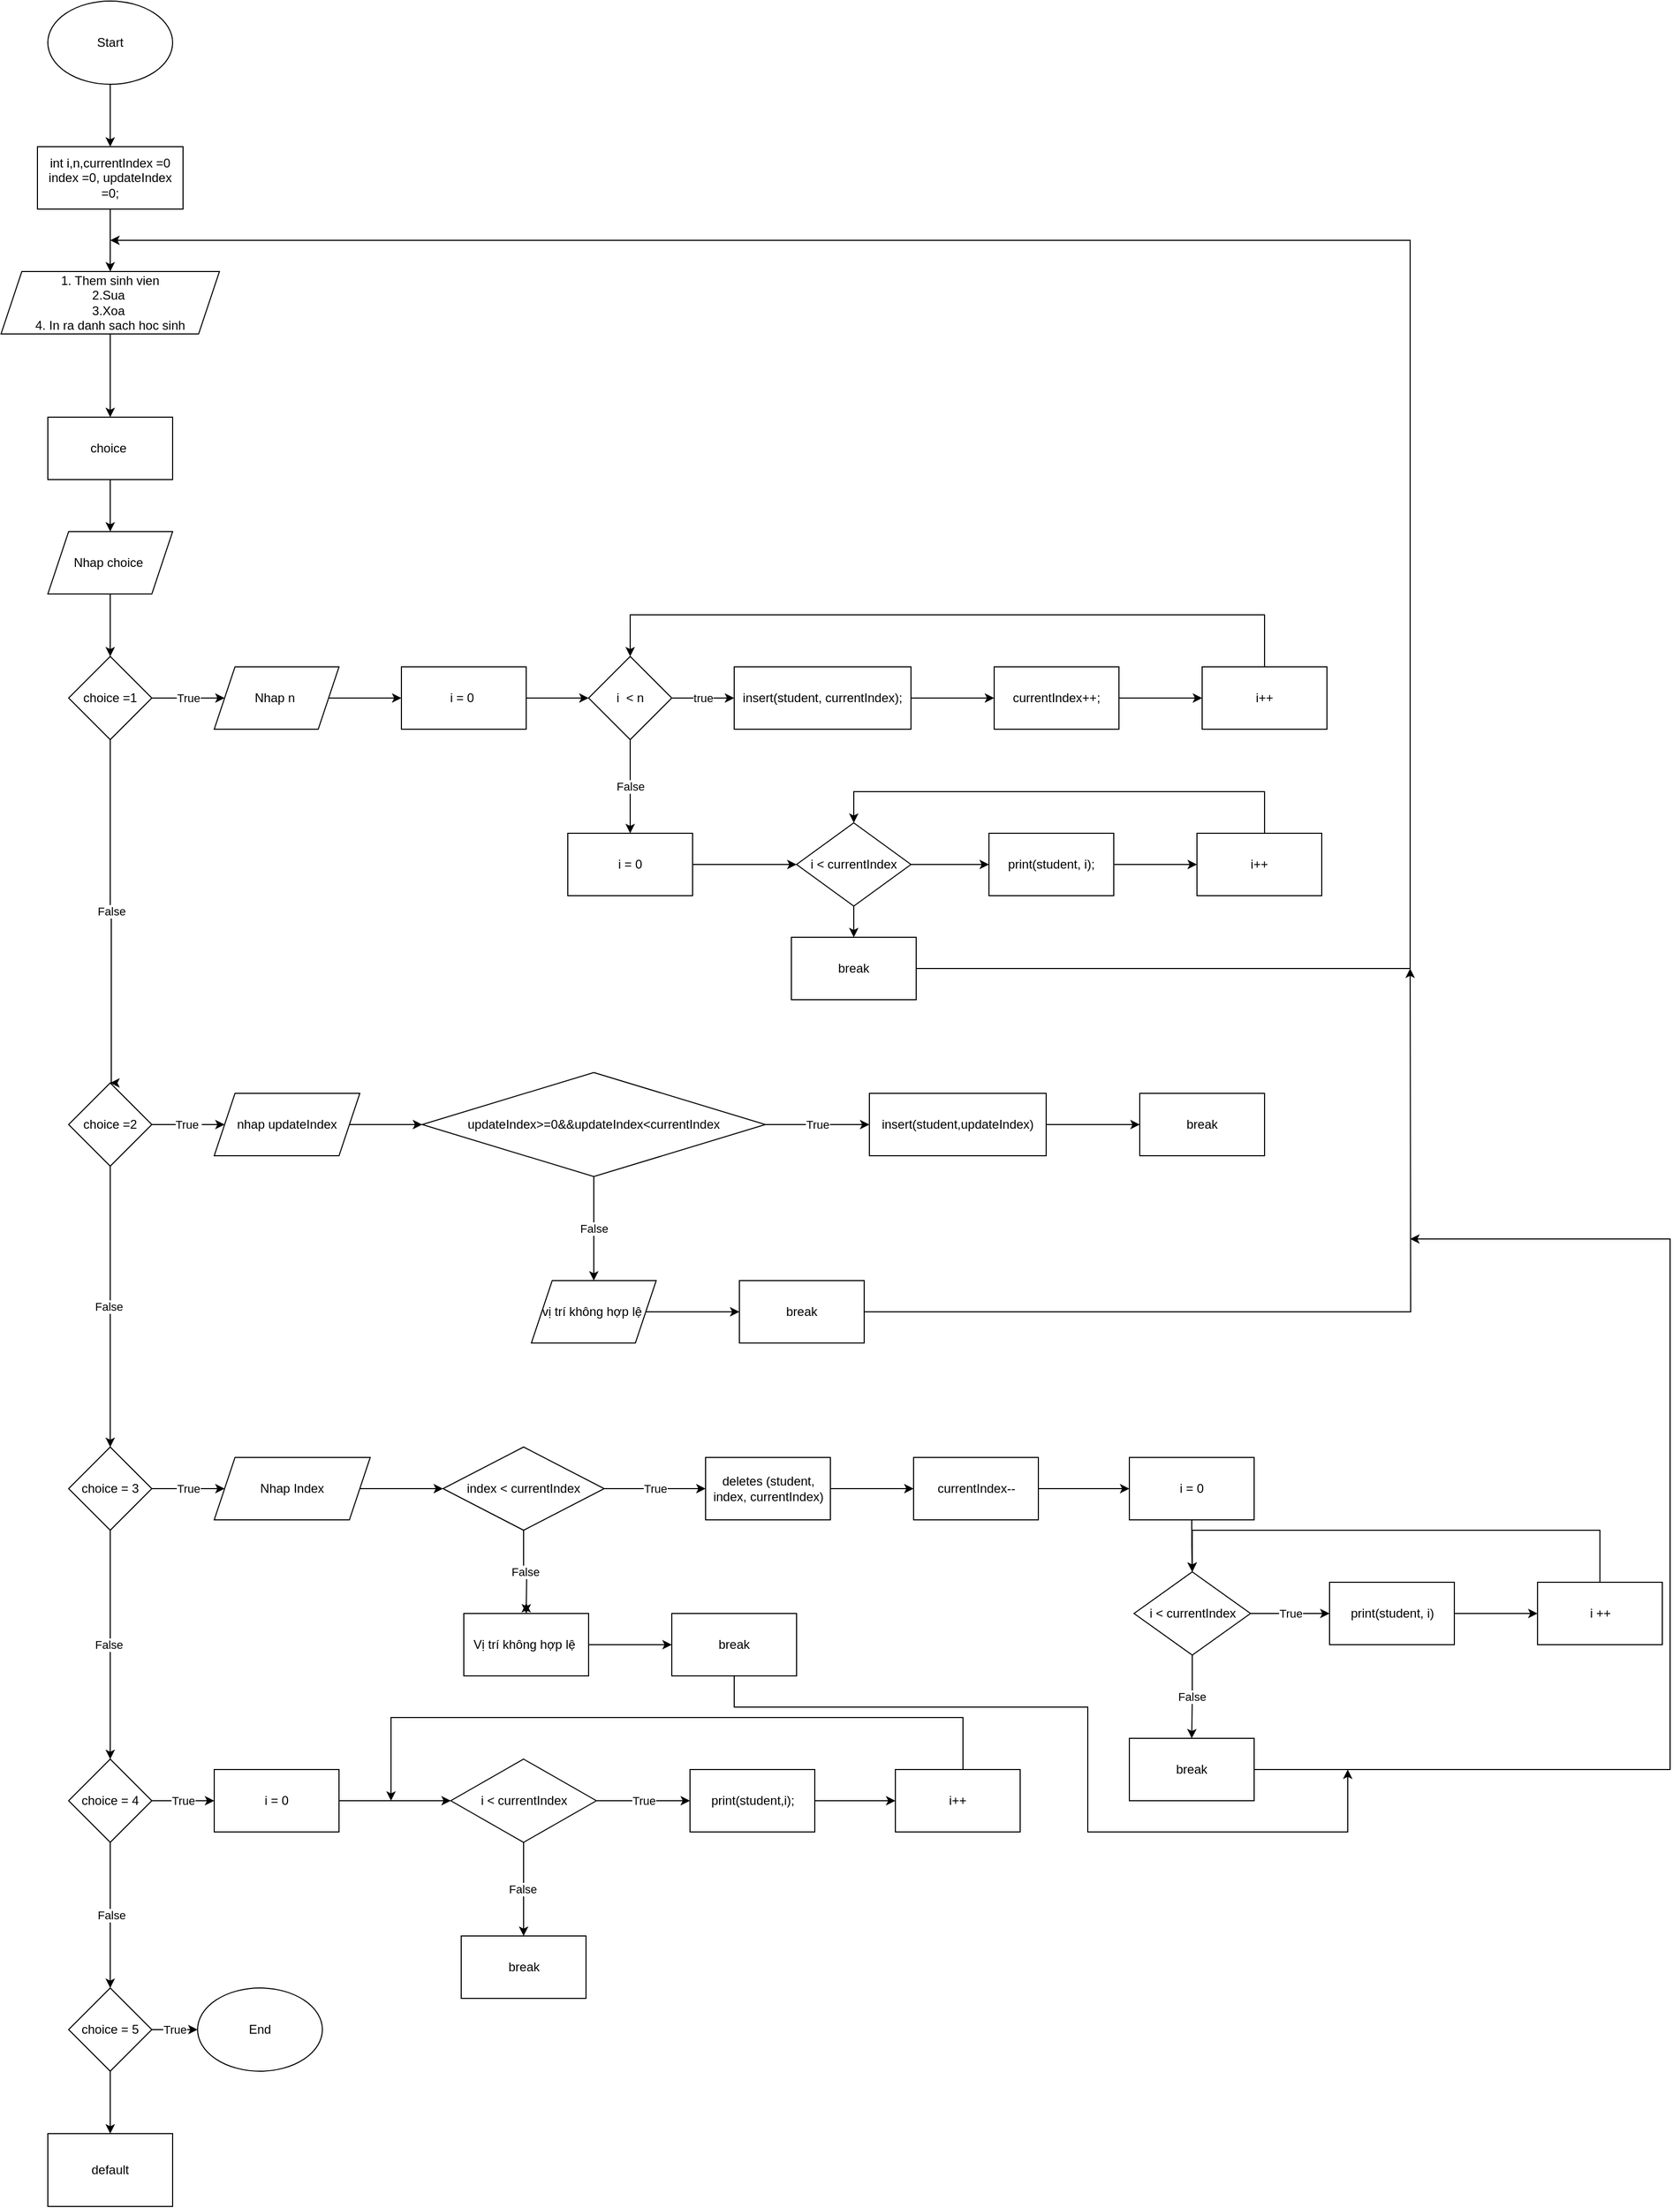 <mxfile version="22.1.5" type="device">
  <diagram name="Trang-1" id="iWsz0jh9n7OctfU43m1w">
    <mxGraphModel dx="1006" dy="559" grid="1" gridSize="10" guides="1" tooltips="1" connect="1" arrows="1" fold="1" page="1" pageScale="1" pageWidth="827" pageHeight="1169" math="0" shadow="0">
      <root>
        <mxCell id="0" />
        <mxCell id="1" parent="0" />
        <mxCell id="L2jdQKQ-KsfM_-J8jNNU-3" value="" style="edgeStyle=orthogonalEdgeStyle;rounded=0;orthogonalLoop=1;jettySize=auto;html=1;" edge="1" parent="1" source="L2jdQKQ-KsfM_-J8jNNU-1" target="L2jdQKQ-KsfM_-J8jNNU-2">
          <mxGeometry relative="1" as="geometry" />
        </mxCell>
        <mxCell id="L2jdQKQ-KsfM_-J8jNNU-1" value="Start" style="ellipse;whiteSpace=wrap;html=1;" vertex="1" parent="1">
          <mxGeometry x="270" y="10" width="120" height="80" as="geometry" />
        </mxCell>
        <mxCell id="L2jdQKQ-KsfM_-J8jNNU-5" value="" style="edgeStyle=orthogonalEdgeStyle;rounded=0;orthogonalLoop=1;jettySize=auto;html=1;" edge="1" parent="1" source="L2jdQKQ-KsfM_-J8jNNU-2" target="L2jdQKQ-KsfM_-J8jNNU-4">
          <mxGeometry relative="1" as="geometry" />
        </mxCell>
        <mxCell id="L2jdQKQ-KsfM_-J8jNNU-2" value="int i,n,currentIndex =0&lt;br&gt;index =0, updateIndex =0;" style="whiteSpace=wrap;html=1;" vertex="1" parent="1">
          <mxGeometry x="260" y="150" width="140" height="60" as="geometry" />
        </mxCell>
        <mxCell id="L2jdQKQ-KsfM_-J8jNNU-7" value="" style="edgeStyle=orthogonalEdgeStyle;rounded=0;orthogonalLoop=1;jettySize=auto;html=1;" edge="1" parent="1" source="L2jdQKQ-KsfM_-J8jNNU-4" target="L2jdQKQ-KsfM_-J8jNNU-6">
          <mxGeometry relative="1" as="geometry" />
        </mxCell>
        <mxCell id="L2jdQKQ-KsfM_-J8jNNU-4" value="1. Them sinh vien&lt;br&gt;2.Sua&amp;nbsp;&lt;br&gt;3.Xoa&amp;nbsp;&lt;br&gt;4. In ra danh sach hoc sinh" style="shape=parallelogram;perimeter=parallelogramPerimeter;whiteSpace=wrap;html=1;fixedSize=1;" vertex="1" parent="1">
          <mxGeometry x="225" y="270" width="210" height="60" as="geometry" />
        </mxCell>
        <mxCell id="L2jdQKQ-KsfM_-J8jNNU-9" value="" style="edgeStyle=orthogonalEdgeStyle;rounded=0;orthogonalLoop=1;jettySize=auto;html=1;" edge="1" parent="1" source="L2jdQKQ-KsfM_-J8jNNU-6" target="L2jdQKQ-KsfM_-J8jNNU-8">
          <mxGeometry relative="1" as="geometry" />
        </mxCell>
        <mxCell id="L2jdQKQ-KsfM_-J8jNNU-6" value="choice&amp;nbsp;" style="whiteSpace=wrap;html=1;" vertex="1" parent="1">
          <mxGeometry x="270" y="410" width="120" height="60" as="geometry" />
        </mxCell>
        <mxCell id="L2jdQKQ-KsfM_-J8jNNU-11" value="" style="edgeStyle=orthogonalEdgeStyle;rounded=0;orthogonalLoop=1;jettySize=auto;html=1;" edge="1" parent="1" source="L2jdQKQ-KsfM_-J8jNNU-8" target="L2jdQKQ-KsfM_-J8jNNU-10">
          <mxGeometry relative="1" as="geometry" />
        </mxCell>
        <mxCell id="L2jdQKQ-KsfM_-J8jNNU-8" value="Nhap choice&amp;nbsp;" style="shape=parallelogram;perimeter=parallelogramPerimeter;whiteSpace=wrap;html=1;fixedSize=1;" vertex="1" parent="1">
          <mxGeometry x="270" y="520" width="120" height="60" as="geometry" />
        </mxCell>
        <mxCell id="L2jdQKQ-KsfM_-J8jNNU-13" value="True" style="edgeStyle=orthogonalEdgeStyle;rounded=0;orthogonalLoop=1;jettySize=auto;html=1;" edge="1" parent="1" source="L2jdQKQ-KsfM_-J8jNNU-10" target="L2jdQKQ-KsfM_-J8jNNU-12">
          <mxGeometry relative="1" as="geometry" />
        </mxCell>
        <mxCell id="L2jdQKQ-KsfM_-J8jNNU-39" value="False" style="edgeStyle=orthogonalEdgeStyle;rounded=0;orthogonalLoop=1;jettySize=auto;html=1;entryX=0.5;entryY=0;entryDx=0;entryDy=0;" edge="1" parent="1" source="L2jdQKQ-KsfM_-J8jNNU-10" target="L2jdQKQ-KsfM_-J8jNNU-42">
          <mxGeometry relative="1" as="geometry">
            <mxPoint x="330" y="1060" as="targetPoint" />
            <Array as="points">
              <mxPoint x="330" y="885" />
              <mxPoint x="331" y="885" />
            </Array>
          </mxGeometry>
        </mxCell>
        <mxCell id="L2jdQKQ-KsfM_-J8jNNU-10" value="choice =1" style="rhombus;whiteSpace=wrap;html=1;" vertex="1" parent="1">
          <mxGeometry x="290" y="640" width="80" height="80" as="geometry" />
        </mxCell>
        <mxCell id="L2jdQKQ-KsfM_-J8jNNU-17" value="" style="edgeStyle=orthogonalEdgeStyle;rounded=0;orthogonalLoop=1;jettySize=auto;html=1;" edge="1" parent="1" source="L2jdQKQ-KsfM_-J8jNNU-12" target="L2jdQKQ-KsfM_-J8jNNU-16">
          <mxGeometry relative="1" as="geometry" />
        </mxCell>
        <mxCell id="L2jdQKQ-KsfM_-J8jNNU-12" value="Nhap n&amp;nbsp;" style="shape=parallelogram;perimeter=parallelogramPerimeter;whiteSpace=wrap;html=1;fixedSize=1;" vertex="1" parent="1">
          <mxGeometry x="430" y="650" width="120" height="60" as="geometry" />
        </mxCell>
        <mxCell id="L2jdQKQ-KsfM_-J8jNNU-19" value="" style="edgeStyle=orthogonalEdgeStyle;rounded=0;orthogonalLoop=1;jettySize=auto;html=1;" edge="1" parent="1" source="L2jdQKQ-KsfM_-J8jNNU-16" target="L2jdQKQ-KsfM_-J8jNNU-18">
          <mxGeometry relative="1" as="geometry" />
        </mxCell>
        <mxCell id="L2jdQKQ-KsfM_-J8jNNU-16" value="i = 0&amp;nbsp;" style="whiteSpace=wrap;html=1;" vertex="1" parent="1">
          <mxGeometry x="610" y="650" width="120" height="60" as="geometry" />
        </mxCell>
        <mxCell id="L2jdQKQ-KsfM_-J8jNNU-21" value="true" style="edgeStyle=orthogonalEdgeStyle;rounded=0;orthogonalLoop=1;jettySize=auto;html=1;" edge="1" parent="1" source="L2jdQKQ-KsfM_-J8jNNU-18" target="L2jdQKQ-KsfM_-J8jNNU-20">
          <mxGeometry relative="1" as="geometry" />
        </mxCell>
        <mxCell id="L2jdQKQ-KsfM_-J8jNNU-29" value="False" style="edgeStyle=orthogonalEdgeStyle;rounded=0;orthogonalLoop=1;jettySize=auto;html=1;" edge="1" parent="1" source="L2jdQKQ-KsfM_-J8jNNU-18" target="L2jdQKQ-KsfM_-J8jNNU-28">
          <mxGeometry relative="1" as="geometry" />
        </mxCell>
        <mxCell id="L2jdQKQ-KsfM_-J8jNNU-18" value="i&amp;nbsp; &amp;lt; n" style="rhombus;whiteSpace=wrap;html=1;" vertex="1" parent="1">
          <mxGeometry x="790" y="640" width="80" height="80" as="geometry" />
        </mxCell>
        <mxCell id="L2jdQKQ-KsfM_-J8jNNU-23" value="" style="edgeStyle=orthogonalEdgeStyle;rounded=0;orthogonalLoop=1;jettySize=auto;html=1;" edge="1" parent="1" source="L2jdQKQ-KsfM_-J8jNNU-20" target="L2jdQKQ-KsfM_-J8jNNU-22">
          <mxGeometry relative="1" as="geometry" />
        </mxCell>
        <mxCell id="L2jdQKQ-KsfM_-J8jNNU-20" value="insert(student, currentIndex);" style="whiteSpace=wrap;html=1;" vertex="1" parent="1">
          <mxGeometry x="930" y="650" width="170" height="60" as="geometry" />
        </mxCell>
        <mxCell id="L2jdQKQ-KsfM_-J8jNNU-26" value="" style="edgeStyle=orthogonalEdgeStyle;rounded=0;orthogonalLoop=1;jettySize=auto;html=1;" edge="1" parent="1" source="L2jdQKQ-KsfM_-J8jNNU-22" target="L2jdQKQ-KsfM_-J8jNNU-25">
          <mxGeometry relative="1" as="geometry" />
        </mxCell>
        <mxCell id="L2jdQKQ-KsfM_-J8jNNU-22" value="currentIndex++;" style="whiteSpace=wrap;html=1;" vertex="1" parent="1">
          <mxGeometry x="1180" y="650" width="120" height="60" as="geometry" />
        </mxCell>
        <mxCell id="L2jdQKQ-KsfM_-J8jNNU-27" style="edgeStyle=orthogonalEdgeStyle;rounded=0;orthogonalLoop=1;jettySize=auto;html=1;entryX=0.5;entryY=0;entryDx=0;entryDy=0;" edge="1" parent="1" source="L2jdQKQ-KsfM_-J8jNNU-25" target="L2jdQKQ-KsfM_-J8jNNU-18">
          <mxGeometry relative="1" as="geometry">
            <mxPoint x="1440" y="600" as="targetPoint" />
            <Array as="points">
              <mxPoint x="1440" y="600" />
              <mxPoint x="830" y="600" />
            </Array>
          </mxGeometry>
        </mxCell>
        <mxCell id="L2jdQKQ-KsfM_-J8jNNU-25" value="i++" style="whiteSpace=wrap;html=1;" vertex="1" parent="1">
          <mxGeometry x="1380" y="650" width="120" height="60" as="geometry" />
        </mxCell>
        <mxCell id="L2jdQKQ-KsfM_-J8jNNU-31" value="" style="edgeStyle=orthogonalEdgeStyle;rounded=0;orthogonalLoop=1;jettySize=auto;html=1;" edge="1" parent="1" source="L2jdQKQ-KsfM_-J8jNNU-28" target="L2jdQKQ-KsfM_-J8jNNU-30">
          <mxGeometry relative="1" as="geometry" />
        </mxCell>
        <mxCell id="L2jdQKQ-KsfM_-J8jNNU-28" value="i = 0" style="whiteSpace=wrap;html=1;" vertex="1" parent="1">
          <mxGeometry x="770" y="810" width="120" height="60" as="geometry" />
        </mxCell>
        <mxCell id="L2jdQKQ-KsfM_-J8jNNU-33" value="" style="edgeStyle=orthogonalEdgeStyle;rounded=0;orthogonalLoop=1;jettySize=auto;html=1;" edge="1" parent="1" source="L2jdQKQ-KsfM_-J8jNNU-30" target="L2jdQKQ-KsfM_-J8jNNU-32">
          <mxGeometry relative="1" as="geometry" />
        </mxCell>
        <mxCell id="L2jdQKQ-KsfM_-J8jNNU-38" value="" style="edgeStyle=orthogonalEdgeStyle;rounded=0;orthogonalLoop=1;jettySize=auto;html=1;" edge="1" parent="1" source="L2jdQKQ-KsfM_-J8jNNU-30" target="L2jdQKQ-KsfM_-J8jNNU-37">
          <mxGeometry relative="1" as="geometry" />
        </mxCell>
        <mxCell id="L2jdQKQ-KsfM_-J8jNNU-30" value="i &amp;lt; currentIndex" style="rhombus;whiteSpace=wrap;html=1;" vertex="1" parent="1">
          <mxGeometry x="990" y="800" width="110" height="80" as="geometry" />
        </mxCell>
        <mxCell id="L2jdQKQ-KsfM_-J8jNNU-35" value="" style="edgeStyle=orthogonalEdgeStyle;rounded=0;orthogonalLoop=1;jettySize=auto;html=1;" edge="1" parent="1" source="L2jdQKQ-KsfM_-J8jNNU-32" target="L2jdQKQ-KsfM_-J8jNNU-34">
          <mxGeometry relative="1" as="geometry" />
        </mxCell>
        <mxCell id="L2jdQKQ-KsfM_-J8jNNU-32" value="print(student, i);" style="whiteSpace=wrap;html=1;" vertex="1" parent="1">
          <mxGeometry x="1175" y="810" width="120" height="60" as="geometry" />
        </mxCell>
        <mxCell id="L2jdQKQ-KsfM_-J8jNNU-36" style="edgeStyle=orthogonalEdgeStyle;rounded=0;orthogonalLoop=1;jettySize=auto;html=1;entryX=0.5;entryY=0;entryDx=0;entryDy=0;" edge="1" parent="1" source="L2jdQKQ-KsfM_-J8jNNU-34" target="L2jdQKQ-KsfM_-J8jNNU-30">
          <mxGeometry relative="1" as="geometry">
            <mxPoint x="1320" y="760" as="targetPoint" />
            <Array as="points">
              <mxPoint x="1440" y="770" />
              <mxPoint x="1045" y="770" />
            </Array>
          </mxGeometry>
        </mxCell>
        <mxCell id="L2jdQKQ-KsfM_-J8jNNU-34" value="i++" style="whiteSpace=wrap;html=1;" vertex="1" parent="1">
          <mxGeometry x="1375" y="810" width="120" height="60" as="geometry" />
        </mxCell>
        <mxCell id="L2jdQKQ-KsfM_-J8jNNU-110" style="edgeStyle=orthogonalEdgeStyle;rounded=0;orthogonalLoop=1;jettySize=auto;html=1;" edge="1" parent="1" source="L2jdQKQ-KsfM_-J8jNNU-37">
          <mxGeometry relative="1" as="geometry">
            <mxPoint x="330" y="240" as="targetPoint" />
            <Array as="points">
              <mxPoint x="1580" y="940" />
            </Array>
          </mxGeometry>
        </mxCell>
        <mxCell id="L2jdQKQ-KsfM_-J8jNNU-37" value="break" style="whiteSpace=wrap;html=1;" vertex="1" parent="1">
          <mxGeometry x="985" y="910" width="120" height="60" as="geometry" />
        </mxCell>
        <mxCell id="L2jdQKQ-KsfM_-J8jNNU-44" value="True&amp;nbsp;" style="edgeStyle=orthogonalEdgeStyle;rounded=0;orthogonalLoop=1;jettySize=auto;html=1;" edge="1" parent="1" source="L2jdQKQ-KsfM_-J8jNNU-42" target="L2jdQKQ-KsfM_-J8jNNU-43">
          <mxGeometry relative="1" as="geometry" />
        </mxCell>
        <mxCell id="L2jdQKQ-KsfM_-J8jNNU-57" value="False&amp;nbsp;" style="edgeStyle=orthogonalEdgeStyle;rounded=0;orthogonalLoop=1;jettySize=auto;html=1;" edge="1" parent="1" source="L2jdQKQ-KsfM_-J8jNNU-42" target="L2jdQKQ-KsfM_-J8jNNU-56">
          <mxGeometry relative="1" as="geometry" />
        </mxCell>
        <mxCell id="L2jdQKQ-KsfM_-J8jNNU-42" value="choice =2" style="rhombus;whiteSpace=wrap;html=1;" vertex="1" parent="1">
          <mxGeometry x="290" y="1050" width="80" height="80" as="geometry" />
        </mxCell>
        <mxCell id="L2jdQKQ-KsfM_-J8jNNU-46" value="" style="edgeStyle=orthogonalEdgeStyle;rounded=0;orthogonalLoop=1;jettySize=auto;html=1;" edge="1" parent="1" source="L2jdQKQ-KsfM_-J8jNNU-43" target="L2jdQKQ-KsfM_-J8jNNU-45">
          <mxGeometry relative="1" as="geometry" />
        </mxCell>
        <mxCell id="L2jdQKQ-KsfM_-J8jNNU-43" value="nhap updateIndex" style="shape=parallelogram;perimeter=parallelogramPerimeter;whiteSpace=wrap;html=1;fixedSize=1;" vertex="1" parent="1">
          <mxGeometry x="430" y="1060" width="140" height="60" as="geometry" />
        </mxCell>
        <mxCell id="L2jdQKQ-KsfM_-J8jNNU-49" value="True" style="edgeStyle=orthogonalEdgeStyle;rounded=0;orthogonalLoop=1;jettySize=auto;html=1;" edge="1" parent="1" source="L2jdQKQ-KsfM_-J8jNNU-45" target="L2jdQKQ-KsfM_-J8jNNU-48">
          <mxGeometry relative="1" as="geometry" />
        </mxCell>
        <mxCell id="L2jdQKQ-KsfM_-J8jNNU-53" value="False" style="edgeStyle=orthogonalEdgeStyle;rounded=0;orthogonalLoop=1;jettySize=auto;html=1;" edge="1" parent="1" source="L2jdQKQ-KsfM_-J8jNNU-45" target="L2jdQKQ-KsfM_-J8jNNU-52">
          <mxGeometry relative="1" as="geometry" />
        </mxCell>
        <mxCell id="L2jdQKQ-KsfM_-J8jNNU-45" value="updateIndex&amp;gt;=0&amp;amp;&amp;amp;updateIndex&amp;lt;currentIndex" style="rhombus;whiteSpace=wrap;html=1;" vertex="1" parent="1">
          <mxGeometry x="630" y="1040" width="330" height="100" as="geometry" />
        </mxCell>
        <mxCell id="L2jdQKQ-KsfM_-J8jNNU-51" value="" style="edgeStyle=orthogonalEdgeStyle;rounded=0;orthogonalLoop=1;jettySize=auto;html=1;" edge="1" parent="1" source="L2jdQKQ-KsfM_-J8jNNU-48" target="L2jdQKQ-KsfM_-J8jNNU-50">
          <mxGeometry relative="1" as="geometry" />
        </mxCell>
        <mxCell id="L2jdQKQ-KsfM_-J8jNNU-48" value="insert(student,updateIndex)" style="whiteSpace=wrap;html=1;" vertex="1" parent="1">
          <mxGeometry x="1060" y="1060" width="170" height="60" as="geometry" />
        </mxCell>
        <mxCell id="L2jdQKQ-KsfM_-J8jNNU-50" value="break" style="whiteSpace=wrap;html=1;" vertex="1" parent="1">
          <mxGeometry x="1320" y="1060" width="120" height="60" as="geometry" />
        </mxCell>
        <mxCell id="L2jdQKQ-KsfM_-J8jNNU-55" value="" style="edgeStyle=orthogonalEdgeStyle;rounded=0;orthogonalLoop=1;jettySize=auto;html=1;" edge="1" parent="1" source="L2jdQKQ-KsfM_-J8jNNU-52" target="L2jdQKQ-KsfM_-J8jNNU-54">
          <mxGeometry relative="1" as="geometry" />
        </mxCell>
        <mxCell id="L2jdQKQ-KsfM_-J8jNNU-52" value="vị trí không hợp lệ&amp;nbsp;" style="shape=parallelogram;perimeter=parallelogramPerimeter;whiteSpace=wrap;html=1;fixedSize=1;" vertex="1" parent="1">
          <mxGeometry x="735" y="1240" width="120" height="60" as="geometry" />
        </mxCell>
        <mxCell id="L2jdQKQ-KsfM_-J8jNNU-111" style="edgeStyle=orthogonalEdgeStyle;rounded=0;orthogonalLoop=1;jettySize=auto;html=1;" edge="1" parent="1" source="L2jdQKQ-KsfM_-J8jNNU-54">
          <mxGeometry relative="1" as="geometry">
            <mxPoint x="1580" y="940" as="targetPoint" />
          </mxGeometry>
        </mxCell>
        <mxCell id="L2jdQKQ-KsfM_-J8jNNU-54" value="break" style="whiteSpace=wrap;html=1;" vertex="1" parent="1">
          <mxGeometry x="935" y="1240" width="120" height="60" as="geometry" />
        </mxCell>
        <mxCell id="L2jdQKQ-KsfM_-J8jNNU-59" value="True" style="edgeStyle=orthogonalEdgeStyle;rounded=0;orthogonalLoop=1;jettySize=auto;html=1;entryX=0;entryY=0.5;entryDx=0;entryDy=0;" edge="1" parent="1" source="L2jdQKQ-KsfM_-J8jNNU-56" target="L2jdQKQ-KsfM_-J8jNNU-60">
          <mxGeometry relative="1" as="geometry">
            <mxPoint x="430" y="1440" as="targetPoint" />
          </mxGeometry>
        </mxCell>
        <mxCell id="L2jdQKQ-KsfM_-J8jNNU-87" value="False&amp;nbsp;" style="edgeStyle=orthogonalEdgeStyle;rounded=0;orthogonalLoop=1;jettySize=auto;html=1;" edge="1" parent="1" source="L2jdQKQ-KsfM_-J8jNNU-56" target="L2jdQKQ-KsfM_-J8jNNU-88">
          <mxGeometry relative="1" as="geometry">
            <mxPoint x="330" y="1660" as="targetPoint" />
          </mxGeometry>
        </mxCell>
        <mxCell id="L2jdQKQ-KsfM_-J8jNNU-56" value="choice = 3" style="rhombus;whiteSpace=wrap;html=1;" vertex="1" parent="1">
          <mxGeometry x="290" y="1400" width="80" height="80" as="geometry" />
        </mxCell>
        <mxCell id="L2jdQKQ-KsfM_-J8jNNU-62" value="" style="edgeStyle=orthogonalEdgeStyle;rounded=0;orthogonalLoop=1;jettySize=auto;html=1;" edge="1" parent="1" source="L2jdQKQ-KsfM_-J8jNNU-60" target="L2jdQKQ-KsfM_-J8jNNU-61">
          <mxGeometry relative="1" as="geometry" />
        </mxCell>
        <mxCell id="L2jdQKQ-KsfM_-J8jNNU-60" value="Nhap Index" style="shape=parallelogram;perimeter=parallelogramPerimeter;whiteSpace=wrap;html=1;fixedSize=1;" vertex="1" parent="1">
          <mxGeometry x="430" y="1410" width="150" height="60" as="geometry" />
        </mxCell>
        <mxCell id="L2jdQKQ-KsfM_-J8jNNU-64" value="True" style="edgeStyle=orthogonalEdgeStyle;rounded=0;orthogonalLoop=1;jettySize=auto;html=1;" edge="1" parent="1" source="L2jdQKQ-KsfM_-J8jNNU-61" target="L2jdQKQ-KsfM_-J8jNNU-63">
          <mxGeometry relative="1" as="geometry" />
        </mxCell>
        <mxCell id="L2jdQKQ-KsfM_-J8jNNU-69" value="False" style="edgeStyle=orthogonalEdgeStyle;rounded=0;orthogonalLoop=1;jettySize=auto;html=1;" edge="1" parent="1" source="L2jdQKQ-KsfM_-J8jNNU-61">
          <mxGeometry relative="1" as="geometry">
            <mxPoint x="730" y="1560" as="targetPoint" />
          </mxGeometry>
        </mxCell>
        <mxCell id="L2jdQKQ-KsfM_-J8jNNU-61" value="index &lt; currentIndex" style="rhombus;whiteSpace=wrap;html=1;" vertex="1" parent="1">
          <mxGeometry x="650" y="1400" width="155" height="80" as="geometry" />
        </mxCell>
        <mxCell id="L2jdQKQ-KsfM_-J8jNNU-66" value="" style="edgeStyle=orthogonalEdgeStyle;rounded=0;orthogonalLoop=1;jettySize=auto;html=1;" edge="1" parent="1" source="L2jdQKQ-KsfM_-J8jNNU-63" target="L2jdQKQ-KsfM_-J8jNNU-65">
          <mxGeometry relative="1" as="geometry" />
        </mxCell>
        <mxCell id="L2jdQKQ-KsfM_-J8jNNU-63" value="deletes (student, index, currentIndex)" style="whiteSpace=wrap;html=1;" vertex="1" parent="1">
          <mxGeometry x="902.5" y="1410" width="120" height="60" as="geometry" />
        </mxCell>
        <mxCell id="L2jdQKQ-KsfM_-J8jNNU-82" value="" style="edgeStyle=orthogonalEdgeStyle;rounded=0;orthogonalLoop=1;jettySize=auto;html=1;" edge="1" parent="1" source="L2jdQKQ-KsfM_-J8jNNU-65" target="L2jdQKQ-KsfM_-J8jNNU-70">
          <mxGeometry relative="1" as="geometry" />
        </mxCell>
        <mxCell id="L2jdQKQ-KsfM_-J8jNNU-65" value="currentIndex--" style="whiteSpace=wrap;html=1;" vertex="1" parent="1">
          <mxGeometry x="1102.5" y="1410" width="120" height="60" as="geometry" />
        </mxCell>
        <mxCell id="L2jdQKQ-KsfM_-J8jNNU-72" value="" style="edgeStyle=orthogonalEdgeStyle;rounded=0;orthogonalLoop=1;jettySize=auto;html=1;" edge="1" parent="1" source="L2jdQKQ-KsfM_-J8jNNU-70" target="L2jdQKQ-KsfM_-J8jNNU-71">
          <mxGeometry relative="1" as="geometry" />
        </mxCell>
        <mxCell id="L2jdQKQ-KsfM_-J8jNNU-70" value="i = 0" style="rounded=0;whiteSpace=wrap;html=1;" vertex="1" parent="1">
          <mxGeometry x="1310" y="1410" width="120" height="60" as="geometry" />
        </mxCell>
        <mxCell id="L2jdQKQ-KsfM_-J8jNNU-74" value="True" style="edgeStyle=orthogonalEdgeStyle;rounded=0;orthogonalLoop=1;jettySize=auto;html=1;" edge="1" parent="1" source="L2jdQKQ-KsfM_-J8jNNU-71" target="L2jdQKQ-KsfM_-J8jNNU-73">
          <mxGeometry relative="1" as="geometry" />
        </mxCell>
        <mxCell id="L2jdQKQ-KsfM_-J8jNNU-79" value="False" style="edgeStyle=orthogonalEdgeStyle;rounded=0;orthogonalLoop=1;jettySize=auto;html=1;entryX=0.5;entryY=0;entryDx=0;entryDy=0;" edge="1" parent="1" source="L2jdQKQ-KsfM_-J8jNNU-71" target="L2jdQKQ-KsfM_-J8jNNU-80">
          <mxGeometry relative="1" as="geometry">
            <mxPoint x="1369.5" y="1670" as="targetPoint" />
          </mxGeometry>
        </mxCell>
        <mxCell id="L2jdQKQ-KsfM_-J8jNNU-71" value="i &lt; currentIndex" style="rhombus;whiteSpace=wrap;html=1;rounded=0;" vertex="1" parent="1">
          <mxGeometry x="1314.5" y="1520" width="112" height="80" as="geometry" />
        </mxCell>
        <mxCell id="L2jdQKQ-KsfM_-J8jNNU-76" value="" style="edgeStyle=orthogonalEdgeStyle;rounded=0;orthogonalLoop=1;jettySize=auto;html=1;" edge="1" parent="1" source="L2jdQKQ-KsfM_-J8jNNU-73" target="L2jdQKQ-KsfM_-J8jNNU-75">
          <mxGeometry relative="1" as="geometry" />
        </mxCell>
        <mxCell id="L2jdQKQ-KsfM_-J8jNNU-73" value="print(student, i)" style="whiteSpace=wrap;html=1;rounded=0;" vertex="1" parent="1">
          <mxGeometry x="1502.5" y="1530" width="120" height="60" as="geometry" />
        </mxCell>
        <mxCell id="L2jdQKQ-KsfM_-J8jNNU-77" style="edgeStyle=orthogonalEdgeStyle;rounded=0;orthogonalLoop=1;jettySize=auto;html=1;exitX=0.5;exitY=0;exitDx=0;exitDy=0;" edge="1" parent="1" source="L2jdQKQ-KsfM_-J8jNNU-75" target="L2jdQKQ-KsfM_-J8jNNU-71">
          <mxGeometry relative="1" as="geometry">
            <mxPoint x="1762.5" y="1480" as="targetPoint" />
            <Array as="points">
              <mxPoint x="1762.5" y="1480" />
              <mxPoint x="1370.5" y="1480" />
            </Array>
          </mxGeometry>
        </mxCell>
        <mxCell id="L2jdQKQ-KsfM_-J8jNNU-75" value="i ++" style="whiteSpace=wrap;html=1;rounded=0;" vertex="1" parent="1">
          <mxGeometry x="1702.5" y="1530" width="120" height="60" as="geometry" />
        </mxCell>
        <mxCell id="L2jdQKQ-KsfM_-J8jNNU-113" style="edgeStyle=orthogonalEdgeStyle;rounded=0;orthogonalLoop=1;jettySize=auto;html=1;" edge="1" parent="1" source="L2jdQKQ-KsfM_-J8jNNU-80">
          <mxGeometry relative="1" as="geometry">
            <mxPoint x="1580" y="1200" as="targetPoint" />
            <Array as="points">
              <mxPoint x="1830" y="1710" />
              <mxPoint x="1830" y="1200" />
            </Array>
          </mxGeometry>
        </mxCell>
        <mxCell id="L2jdQKQ-KsfM_-J8jNNU-80" value="break" style="rounded=0;whiteSpace=wrap;html=1;" vertex="1" parent="1">
          <mxGeometry x="1310" y="1680" width="120" height="60" as="geometry" />
        </mxCell>
        <mxCell id="L2jdQKQ-KsfM_-J8jNNU-84" style="edgeStyle=orthogonalEdgeStyle;rounded=0;orthogonalLoop=1;jettySize=auto;html=1;" edge="1" parent="1" source="L2jdQKQ-KsfM_-J8jNNU-83">
          <mxGeometry relative="1" as="geometry">
            <mxPoint x="730" y="1550" as="targetPoint" />
            <Array as="points">
              <mxPoint x="730" y="1560" />
              <mxPoint x="730" y="1560" />
            </Array>
          </mxGeometry>
        </mxCell>
        <mxCell id="L2jdQKQ-KsfM_-J8jNNU-86" value="" style="edgeStyle=orthogonalEdgeStyle;rounded=0;orthogonalLoop=1;jettySize=auto;html=1;" edge="1" parent="1" source="L2jdQKQ-KsfM_-J8jNNU-83" target="L2jdQKQ-KsfM_-J8jNNU-85">
          <mxGeometry relative="1" as="geometry" />
        </mxCell>
        <mxCell id="L2jdQKQ-KsfM_-J8jNNU-83" value="Vị trí không hợp lệ&amp;nbsp;" style="rounded=0;whiteSpace=wrap;html=1;" vertex="1" parent="1">
          <mxGeometry x="670" y="1560" width="120" height="60" as="geometry" />
        </mxCell>
        <mxCell id="L2jdQKQ-KsfM_-J8jNNU-115" style="edgeStyle=orthogonalEdgeStyle;rounded=0;orthogonalLoop=1;jettySize=auto;html=1;" edge="1" parent="1" source="L2jdQKQ-KsfM_-J8jNNU-85">
          <mxGeometry relative="1" as="geometry">
            <mxPoint x="1520" y="1710" as="targetPoint" />
            <Array as="points">
              <mxPoint x="930" y="1650" />
              <mxPoint x="1270" y="1650" />
              <mxPoint x="1270" y="1770" />
              <mxPoint x="1520" y="1770" />
            </Array>
          </mxGeometry>
        </mxCell>
        <mxCell id="L2jdQKQ-KsfM_-J8jNNU-85" value="break&lt;br&gt;" style="whiteSpace=wrap;html=1;rounded=0;" vertex="1" parent="1">
          <mxGeometry x="870" y="1560" width="120" height="60" as="geometry" />
        </mxCell>
        <mxCell id="L2jdQKQ-KsfM_-J8jNNU-91" value="True" style="edgeStyle=orthogonalEdgeStyle;rounded=0;orthogonalLoop=1;jettySize=auto;html=1;" edge="1" parent="1" source="L2jdQKQ-KsfM_-J8jNNU-88" target="L2jdQKQ-KsfM_-J8jNNU-90">
          <mxGeometry relative="1" as="geometry" />
        </mxCell>
        <mxCell id="L2jdQKQ-KsfM_-J8jNNU-101" value="False" style="edgeStyle=orthogonalEdgeStyle;rounded=0;orthogonalLoop=1;jettySize=auto;html=1;" edge="1" parent="1" source="L2jdQKQ-KsfM_-J8jNNU-88">
          <mxGeometry relative="1" as="geometry">
            <mxPoint x="330" y="1920" as="targetPoint" />
          </mxGeometry>
        </mxCell>
        <mxCell id="L2jdQKQ-KsfM_-J8jNNU-88" value="choice = 4" style="rhombus;whiteSpace=wrap;html=1;" vertex="1" parent="1">
          <mxGeometry x="290" y="1700" width="80" height="80" as="geometry" />
        </mxCell>
        <mxCell id="L2jdQKQ-KsfM_-J8jNNU-93" value="" style="edgeStyle=orthogonalEdgeStyle;rounded=0;orthogonalLoop=1;jettySize=auto;html=1;" edge="1" parent="1" source="L2jdQKQ-KsfM_-J8jNNU-90" target="L2jdQKQ-KsfM_-J8jNNU-92">
          <mxGeometry relative="1" as="geometry" />
        </mxCell>
        <mxCell id="L2jdQKQ-KsfM_-J8jNNU-90" value="i = 0" style="whiteSpace=wrap;html=1;" vertex="1" parent="1">
          <mxGeometry x="430" y="1710" width="120" height="60" as="geometry" />
        </mxCell>
        <mxCell id="L2jdQKQ-KsfM_-J8jNNU-95" value="True" style="edgeStyle=orthogonalEdgeStyle;rounded=0;orthogonalLoop=1;jettySize=auto;html=1;" edge="1" parent="1" source="L2jdQKQ-KsfM_-J8jNNU-92" target="L2jdQKQ-KsfM_-J8jNNU-94">
          <mxGeometry relative="1" as="geometry" />
        </mxCell>
        <mxCell id="L2jdQKQ-KsfM_-J8jNNU-100" value="False&amp;nbsp;" style="edgeStyle=orthogonalEdgeStyle;rounded=0;orthogonalLoop=1;jettySize=auto;html=1;" edge="1" parent="1" source="L2jdQKQ-KsfM_-J8jNNU-92" target="L2jdQKQ-KsfM_-J8jNNU-99">
          <mxGeometry relative="1" as="geometry" />
        </mxCell>
        <mxCell id="L2jdQKQ-KsfM_-J8jNNU-92" value="i &lt; currentIndex" style="rhombus;whiteSpace=wrap;html=1;" vertex="1" parent="1">
          <mxGeometry x="657.5" y="1700" width="140" height="80" as="geometry" />
        </mxCell>
        <mxCell id="L2jdQKQ-KsfM_-J8jNNU-97" value="" style="edgeStyle=orthogonalEdgeStyle;rounded=0;orthogonalLoop=1;jettySize=auto;html=1;" edge="1" parent="1" source="L2jdQKQ-KsfM_-J8jNNU-94" target="L2jdQKQ-KsfM_-J8jNNU-96">
          <mxGeometry relative="1" as="geometry" />
        </mxCell>
        <mxCell id="L2jdQKQ-KsfM_-J8jNNU-94" value="print(student,i);" style="whiteSpace=wrap;html=1;" vertex="1" parent="1">
          <mxGeometry x="887.5" y="1710" width="120" height="60" as="geometry" />
        </mxCell>
        <mxCell id="L2jdQKQ-KsfM_-J8jNNU-98" style="edgeStyle=orthogonalEdgeStyle;rounded=0;orthogonalLoop=1;jettySize=auto;html=1;" edge="1" parent="1" source="L2jdQKQ-KsfM_-J8jNNU-96">
          <mxGeometry relative="1" as="geometry">
            <mxPoint x="600" y="1740" as="targetPoint" />
            <Array as="points">
              <mxPoint x="1150" y="1660" />
              <mxPoint x="600" y="1660" />
            </Array>
          </mxGeometry>
        </mxCell>
        <mxCell id="L2jdQKQ-KsfM_-J8jNNU-96" value="i++" style="whiteSpace=wrap;html=1;" vertex="1" parent="1">
          <mxGeometry x="1085" y="1710" width="120" height="60" as="geometry" />
        </mxCell>
        <mxCell id="L2jdQKQ-KsfM_-J8jNNU-99" value="break" style="whiteSpace=wrap;html=1;" vertex="1" parent="1">
          <mxGeometry x="667.5" y="1870" width="120" height="60" as="geometry" />
        </mxCell>
        <mxCell id="L2jdQKQ-KsfM_-J8jNNU-104" value="default" style="rounded=0;whiteSpace=wrap;html=1;" vertex="1" parent="1">
          <mxGeometry x="270" y="2060" width="120" height="70" as="geometry" />
        </mxCell>
        <mxCell id="L2jdQKQ-KsfM_-J8jNNU-108" value="True" style="edgeStyle=orthogonalEdgeStyle;rounded=0;orthogonalLoop=1;jettySize=auto;html=1;" edge="1" parent="1" source="L2jdQKQ-KsfM_-J8jNNU-106" target="L2jdQKQ-KsfM_-J8jNNU-107">
          <mxGeometry relative="1" as="geometry" />
        </mxCell>
        <mxCell id="L2jdQKQ-KsfM_-J8jNNU-109" value="" style="edgeStyle=orthogonalEdgeStyle;rounded=0;orthogonalLoop=1;jettySize=auto;html=1;" edge="1" parent="1" source="L2jdQKQ-KsfM_-J8jNNU-106" target="L2jdQKQ-KsfM_-J8jNNU-104">
          <mxGeometry relative="1" as="geometry" />
        </mxCell>
        <mxCell id="L2jdQKQ-KsfM_-J8jNNU-106" value="choice = 5" style="rhombus;whiteSpace=wrap;html=1;" vertex="1" parent="1">
          <mxGeometry x="290" y="1920" width="80" height="80" as="geometry" />
        </mxCell>
        <mxCell id="L2jdQKQ-KsfM_-J8jNNU-107" value="End" style="ellipse;whiteSpace=wrap;html=1;" vertex="1" parent="1">
          <mxGeometry x="414" y="1920" width="120" height="80" as="geometry" />
        </mxCell>
      </root>
    </mxGraphModel>
  </diagram>
</mxfile>
